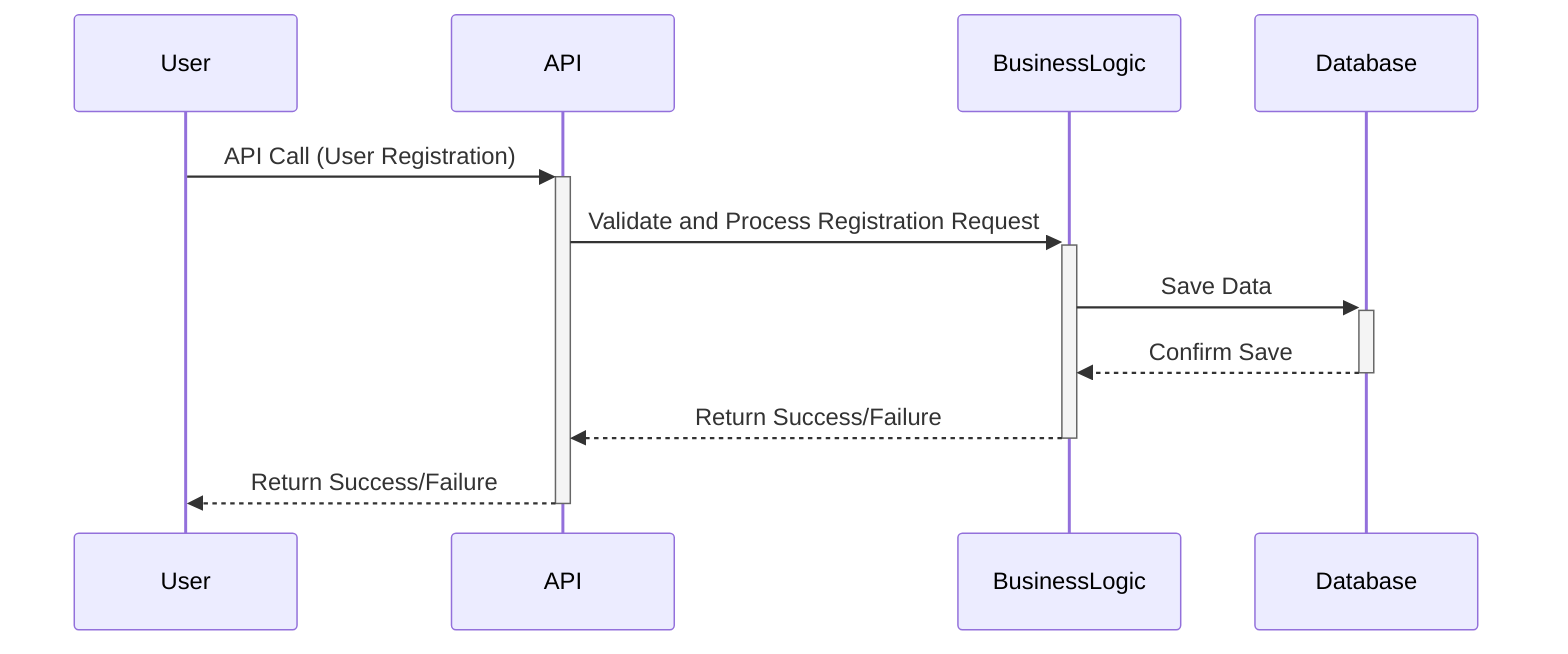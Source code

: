 ---
config:
  theme: default
---
sequenceDiagram
participant User
participant API
participant BusinessLogic
participant Database
User->>+API: API Call (User Registration)
API->>+BusinessLogic: Validate and Process Registration Request
BusinessLogic->>+Database: Save Data
Database-->>-BusinessLogic: Confirm Save
BusinessLogic-->>-API: Return Success/Failure
API-->>-User: Return Success/Failure